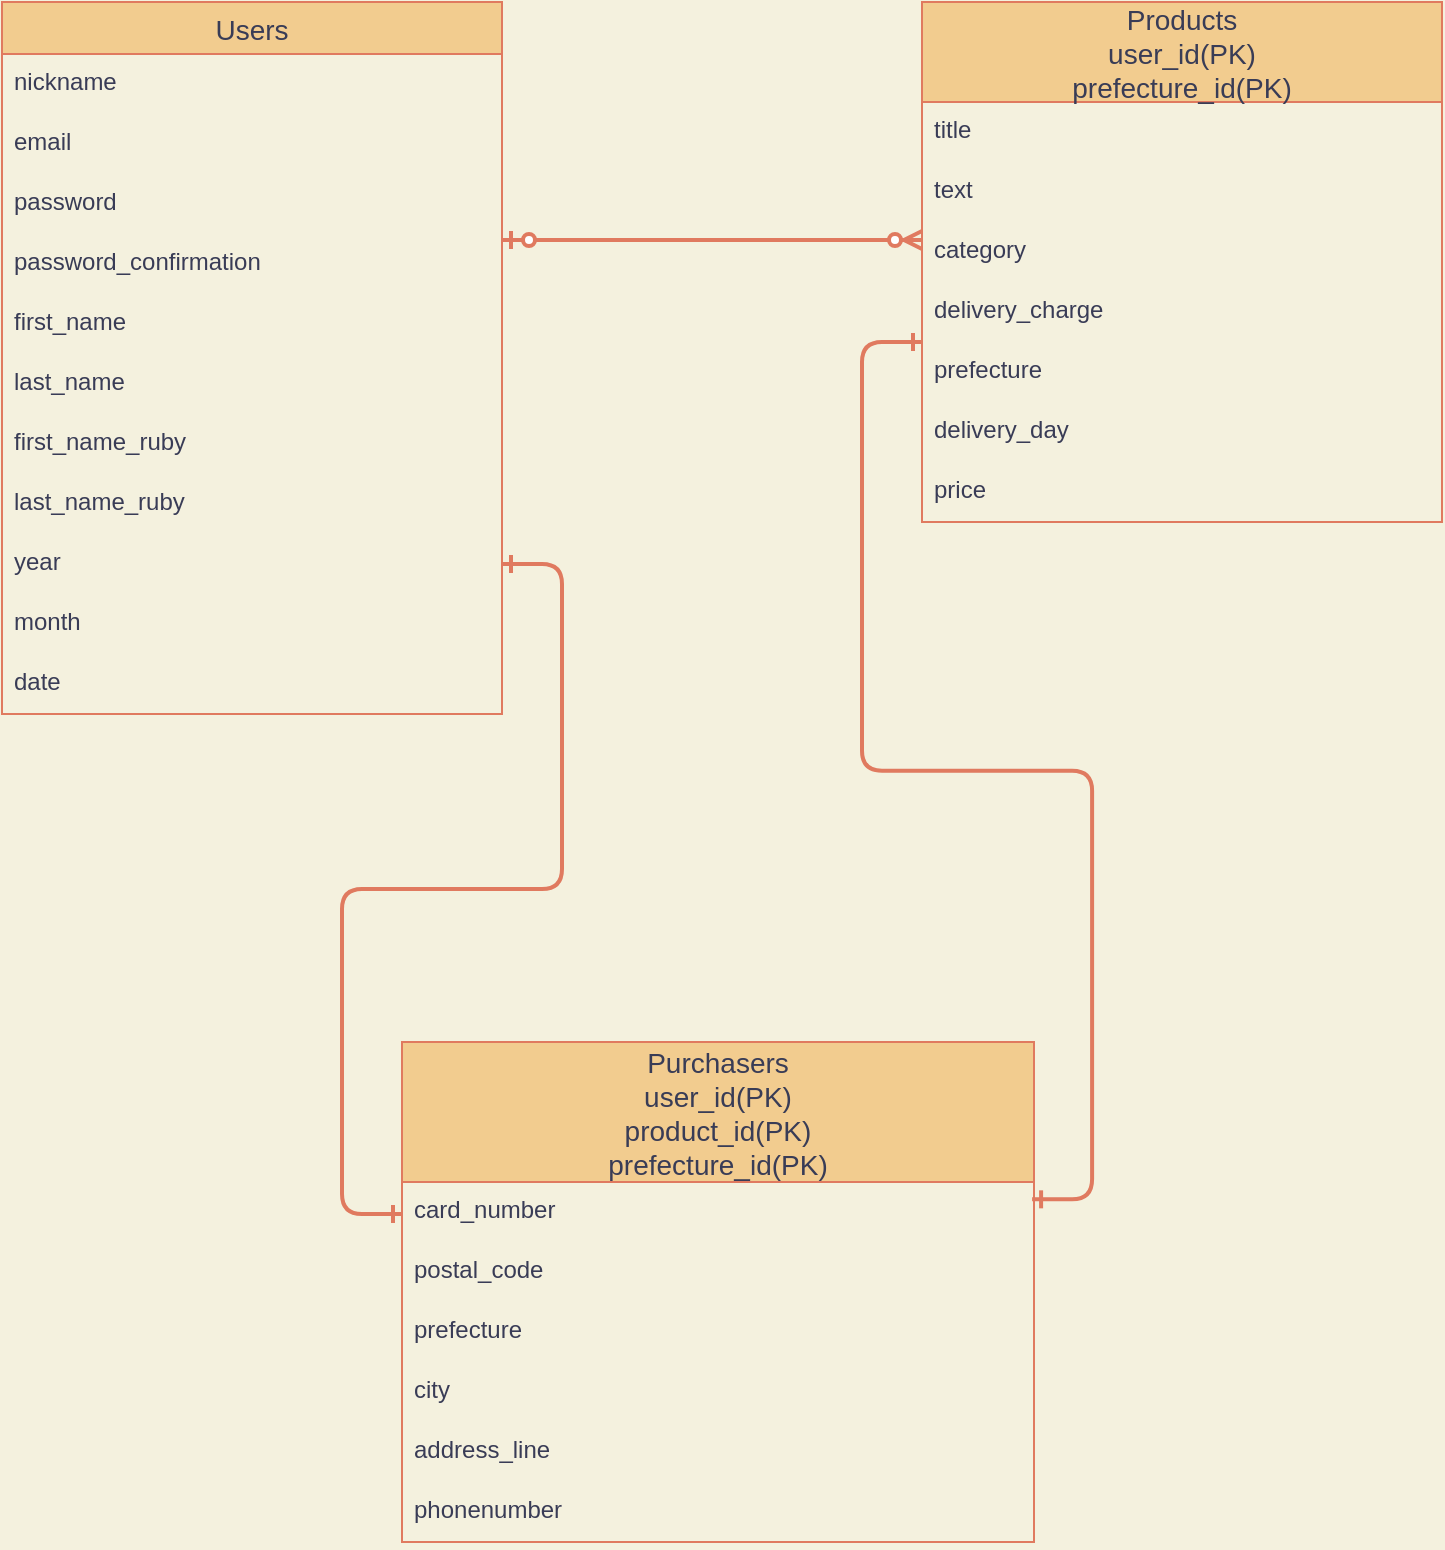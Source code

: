 <mxfile>
    <diagram id="gW8yG1MeZGNP-MJ4iDUL" name="ページ1">
        <mxGraphModel dx="1153" dy="866" grid="1" gridSize="10" guides="1" tooltips="1" connect="1" arrows="1" fold="1" page="1" pageScale="1" pageWidth="827" pageHeight="1169" background="#F4F1DE" math="0" shadow="0">
            <root>
                <mxCell id="0"/>
                <mxCell id="1" parent="0"/>
                <mxCell id="46" value="Users" style="swimlane;fontStyle=0;childLayout=stackLayout;horizontal=1;startSize=26;horizontalStack=0;resizeParent=1;resizeParentMax=0;resizeLast=0;collapsible=1;marginBottom=0;align=center;fontSize=14;rounded=0;sketch=0;strokeColor=#E07A5F;fillColor=#F2CC8F;fontColor=#393C56;" vertex="1" parent="1">
                    <mxGeometry x="60" y="180" width="250" height="356" as="geometry"/>
                </mxCell>
                <mxCell id="47" value="nickname" style="text;strokeColor=none;fillColor=none;spacingLeft=4;spacingRight=4;overflow=hidden;rotatable=0;points=[[0,0.5],[1,0.5]];portConstraint=eastwest;fontSize=12;fontColor=#393C56;" vertex="1" parent="46">
                    <mxGeometry y="26" width="250" height="30" as="geometry"/>
                </mxCell>
                <mxCell id="48" value="email" style="text;strokeColor=none;fillColor=none;spacingLeft=4;spacingRight=4;overflow=hidden;rotatable=0;points=[[0,0.5],[1,0.5]];portConstraint=eastwest;fontSize=12;fontColor=#393C56;" vertex="1" parent="46">
                    <mxGeometry y="56" width="250" height="30" as="geometry"/>
                </mxCell>
                <mxCell id="49" value="password" style="text;strokeColor=none;fillColor=none;spacingLeft=4;spacingRight=4;overflow=hidden;rotatable=0;points=[[0,0.5],[1,0.5]];portConstraint=eastwest;fontSize=12;fontColor=#393C56;" vertex="1" parent="46">
                    <mxGeometry y="86" width="250" height="30" as="geometry"/>
                </mxCell>
                <mxCell id="54" value="password_confirmation" style="text;strokeColor=none;fillColor=none;spacingLeft=4;spacingRight=4;overflow=hidden;rotatable=0;points=[[0,0.5],[1,0.5]];portConstraint=eastwest;fontSize=12;rounded=0;sketch=0;fontColor=#393C56;" vertex="1" parent="46">
                    <mxGeometry y="116" width="250" height="30" as="geometry"/>
                </mxCell>
                <mxCell id="110" value="first_name" style="text;strokeColor=none;fillColor=none;spacingLeft=4;spacingRight=4;overflow=hidden;rotatable=0;points=[[0,0.5],[1,0.5]];portConstraint=eastwest;fontSize=12;rounded=0;sketch=0;fontColor=#393C56;" vertex="1" parent="46">
                    <mxGeometry y="146" width="250" height="30" as="geometry"/>
                </mxCell>
                <mxCell id="56" value="last_name" style="text;strokeColor=none;fillColor=none;spacingLeft=4;spacingRight=4;overflow=hidden;rotatable=0;points=[[0,0.5],[1,0.5]];portConstraint=eastwest;fontSize=12;rounded=0;sketch=0;fontColor=#393C56;" vertex="1" parent="46">
                    <mxGeometry y="176" width="250" height="30" as="geometry"/>
                </mxCell>
                <mxCell id="57" value="first_name_ruby" style="text;strokeColor=none;fillColor=none;spacingLeft=4;spacingRight=4;overflow=hidden;rotatable=0;points=[[0,0.5],[1,0.5]];portConstraint=eastwest;fontSize=12;rounded=0;sketch=0;fontColor=#393C56;" vertex="1" parent="46">
                    <mxGeometry y="206" width="250" height="30" as="geometry"/>
                </mxCell>
                <mxCell id="113" value="last_name_ruby" style="text;strokeColor=none;fillColor=none;spacingLeft=4;spacingRight=4;overflow=hidden;rotatable=0;points=[[0,0.5],[1,0.5]];portConstraint=eastwest;fontSize=12;rounded=0;sketch=0;fontColor=#393C56;" vertex="1" parent="46">
                    <mxGeometry y="236" width="250" height="30" as="geometry"/>
                </mxCell>
                <mxCell id="55" value="year" style="text;strokeColor=none;fillColor=none;spacingLeft=4;spacingRight=4;overflow=hidden;rotatable=0;points=[[0,0.5],[1,0.5]];portConstraint=eastwest;fontSize=12;rounded=0;sketch=0;fontColor=#393C56;" vertex="1" parent="46">
                    <mxGeometry y="266" width="250" height="30" as="geometry"/>
                </mxCell>
                <mxCell id="114" value="month" style="text;strokeColor=none;fillColor=none;spacingLeft=4;spacingRight=4;overflow=hidden;rotatable=0;points=[[0,0.5],[1,0.5]];portConstraint=eastwest;fontSize=12;rounded=0;sketch=0;fontColor=#393C56;" vertex="1" parent="46">
                    <mxGeometry y="296" width="250" height="30" as="geometry"/>
                </mxCell>
                <mxCell id="115" value="date" style="text;strokeColor=none;fillColor=none;spacingLeft=4;spacingRight=4;overflow=hidden;rotatable=0;points=[[0,0.5],[1,0.5]];portConstraint=eastwest;fontSize=12;rounded=0;sketch=0;fontColor=#393C56;" vertex="1" parent="46">
                    <mxGeometry y="326" width="250" height="30" as="geometry"/>
                </mxCell>
                <mxCell id="58" value="Products&#10;user_id(PK)&#10;prefecture_id(PK)" style="swimlane;fontStyle=0;childLayout=stackLayout;horizontal=1;startSize=50;horizontalStack=0;resizeParent=1;resizeParentMax=0;resizeLast=0;collapsible=1;marginBottom=0;align=center;fontSize=14;rounded=0;sketch=0;strokeColor=#E07A5F;fillColor=#F2CC8F;fontColor=#393C56;" vertex="1" parent="1">
                    <mxGeometry x="520" y="180" width="260" height="260" as="geometry"/>
                </mxCell>
                <mxCell id="60" value="title" style="text;strokeColor=none;fillColor=none;spacingLeft=4;spacingRight=4;overflow=hidden;rotatable=0;points=[[0,0.5],[1,0.5]];portConstraint=eastwest;fontSize=12;fontColor=#393C56;" vertex="1" parent="58">
                    <mxGeometry y="50" width="260" height="30" as="geometry"/>
                </mxCell>
                <mxCell id="61" value="text" style="text;strokeColor=none;fillColor=none;spacingLeft=4;spacingRight=4;overflow=hidden;rotatable=0;points=[[0,0.5],[1,0.5]];portConstraint=eastwest;fontSize=12;fontColor=#393C56;" vertex="1" parent="58">
                    <mxGeometry y="80" width="260" height="30" as="geometry"/>
                </mxCell>
                <mxCell id="63" value="category" style="text;strokeColor=none;fillColor=none;spacingLeft=4;spacingRight=4;overflow=hidden;rotatable=0;points=[[0,0.5],[1,0.5]];portConstraint=eastwest;fontSize=12;rounded=0;sketch=0;fontColor=#393C56;" vertex="1" parent="58">
                    <mxGeometry y="110" width="260" height="30" as="geometry"/>
                </mxCell>
                <mxCell id="68" value="delivery_charge" style="text;strokeColor=none;fillColor=none;spacingLeft=4;spacingRight=4;overflow=hidden;rotatable=0;points=[[0,0.5],[1,0.5]];portConstraint=eastwest;fontSize=12;rounded=0;sketch=0;fontColor=#393C56;" vertex="1" parent="58">
                    <mxGeometry y="140" width="260" height="30" as="geometry"/>
                </mxCell>
                <mxCell id="69" value="prefecture" style="text;strokeColor=none;fillColor=none;spacingLeft=4;spacingRight=4;overflow=hidden;rotatable=0;points=[[0,0.5],[1,0.5]];portConstraint=eastwest;fontSize=12;rounded=0;sketch=0;fontColor=#393C56;" vertex="1" parent="58">
                    <mxGeometry y="170" width="260" height="30" as="geometry"/>
                </mxCell>
                <mxCell id="70" value="delivery_day" style="text;strokeColor=none;fillColor=none;spacingLeft=4;spacingRight=4;overflow=hidden;rotatable=0;points=[[0,0.5],[1,0.5]];portConstraint=eastwest;fontSize=12;rounded=0;sketch=0;fontColor=#393C56;" vertex="1" parent="58">
                    <mxGeometry y="200" width="260" height="30" as="geometry"/>
                </mxCell>
                <mxCell id="71" value="price" style="text;strokeColor=none;fillColor=none;spacingLeft=4;spacingRight=4;overflow=hidden;rotatable=0;points=[[0,0.5],[1,0.5]];portConstraint=eastwest;fontSize=12;rounded=0;sketch=0;fontColor=#393C56;" vertex="1" parent="58">
                    <mxGeometry y="230" width="260" height="30" as="geometry"/>
                </mxCell>
                <mxCell id="75" value="Purchasers&#10;user_id(PK)&#10;product_id(PK)&#10;prefecture_id(PK)" style="swimlane;fontStyle=0;childLayout=stackLayout;horizontal=1;startSize=70;horizontalStack=0;resizeParent=1;resizeParentMax=0;resizeLast=0;collapsible=1;marginBottom=0;align=center;fontSize=14;rounded=0;sketch=0;strokeColor=#E07A5F;fillColor=#F2CC8F;fontColor=#393C56;" vertex="1" parent="1">
                    <mxGeometry x="260" y="700" width="316" height="250" as="geometry"/>
                </mxCell>
                <mxCell id="76" value="card_number" style="text;strokeColor=none;fillColor=none;spacingLeft=4;spacingRight=4;overflow=hidden;rotatable=0;points=[[0,0.5],[1,0.5]];portConstraint=eastwest;fontSize=12;fontColor=#393C56;" vertex="1" parent="75">
                    <mxGeometry y="70" width="316" height="30" as="geometry"/>
                </mxCell>
                <mxCell id="77" value="postal_code" style="text;strokeColor=none;fillColor=none;spacingLeft=4;spacingRight=4;overflow=hidden;rotatable=0;points=[[0,0.5],[1,0.5]];portConstraint=eastwest;fontSize=12;fontColor=#393C56;" vertex="1" parent="75">
                    <mxGeometry y="100" width="316" height="30" as="geometry"/>
                </mxCell>
                <mxCell id="78" value="prefecture" style="text;strokeColor=none;fillColor=none;spacingLeft=4;spacingRight=4;overflow=hidden;rotatable=0;points=[[0,0.5],[1,0.5]];portConstraint=eastwest;fontSize=12;fontColor=#393C56;" vertex="1" parent="75">
                    <mxGeometry y="130" width="316" height="30" as="geometry"/>
                </mxCell>
                <mxCell id="80" value="city" style="text;strokeColor=none;fillColor=none;spacingLeft=4;spacingRight=4;overflow=hidden;rotatable=0;points=[[0,0.5],[1,0.5]];portConstraint=eastwest;fontSize=12;rounded=0;sketch=0;fontColor=#393C56;" vertex="1" parent="75">
                    <mxGeometry y="160" width="316" height="30" as="geometry"/>
                </mxCell>
                <mxCell id="81" value="address_line" style="text;strokeColor=none;fillColor=none;spacingLeft=4;spacingRight=4;overflow=hidden;rotatable=0;points=[[0,0.5],[1,0.5]];portConstraint=eastwest;fontSize=12;rounded=0;sketch=0;fontColor=#393C56;" vertex="1" parent="75">
                    <mxGeometry y="190" width="316" height="30" as="geometry"/>
                </mxCell>
                <mxCell id="79" value="phonenumber" style="text;strokeColor=none;fillColor=none;spacingLeft=4;spacingRight=4;overflow=hidden;rotatable=0;points=[[0,0.5],[1,0.5]];portConstraint=eastwest;fontSize=12;rounded=0;sketch=0;fontColor=#393C56;" vertex="1" parent="75">
                    <mxGeometry y="220" width="316" height="30" as="geometry"/>
                </mxCell>
                <mxCell id="88" value="" style="edgeStyle=entityRelationEdgeStyle;fontSize=12;html=1;endArrow=ERzeroToMany;startArrow=ERzeroToOne;strokeColor=#E07A5F;fillColor=#F2CC8F;entryX=0;entryY=0.3;entryDx=0;entryDy=0;fontColor=#393C56;entryPerimeter=0;strokeWidth=2;labelBackgroundColor=#F4F1DE;exitX=1;exitY=0.1;exitDx=0;exitDy=0;exitPerimeter=0;" edge="1" parent="1" source="54" target="63">
                    <mxGeometry width="100" height="100" relative="1" as="geometry">
                        <mxPoint x="310" y="329" as="sourcePoint"/>
                        <mxPoint x="450" y="290" as="targetPoint"/>
                    </mxGeometry>
                </mxCell>
                <mxCell id="89" value="" style="edgeStyle=entityRelationEdgeStyle;fontSize=12;html=1;endArrow=ERone;startArrow=ERone;strokeColor=#E07A5F;fillColor=#F2CC8F;startFill=0;endFill=0;strokeWidth=2;exitX=1;exitY=0.5;exitDx=0;exitDy=0;labelBackgroundColor=#F4F1DE;fontColor=#393C56;" edge="1" parent="1" source="55">
                    <mxGeometry width="100" height="100" relative="1" as="geometry">
                        <mxPoint x="70" y="750" as="sourcePoint"/>
                        <mxPoint x="260" y="786" as="targetPoint"/>
                    </mxGeometry>
                </mxCell>
                <mxCell id="90" value="" style="edgeStyle=entityRelationEdgeStyle;fontSize=12;html=1;endArrow=ERone;startArrow=ERone;strokeColor=#E07A5F;fillColor=#F2CC8F;exitX=0.997;exitY=0.289;exitDx=0;exitDy=0;exitPerimeter=0;startFill=0;endFill=0;strokeWidth=2;labelBackgroundColor=#F4F1DE;fontColor=#393C56;" edge="1" parent="1" source="76">
                    <mxGeometry width="100" height="100" relative="1" as="geometry">
                        <mxPoint x="580" y="700" as="sourcePoint"/>
                        <mxPoint x="520" y="350" as="targetPoint"/>
                    </mxGeometry>
                </mxCell>
            </root>
        </mxGraphModel>
    </diagram>
</mxfile>
